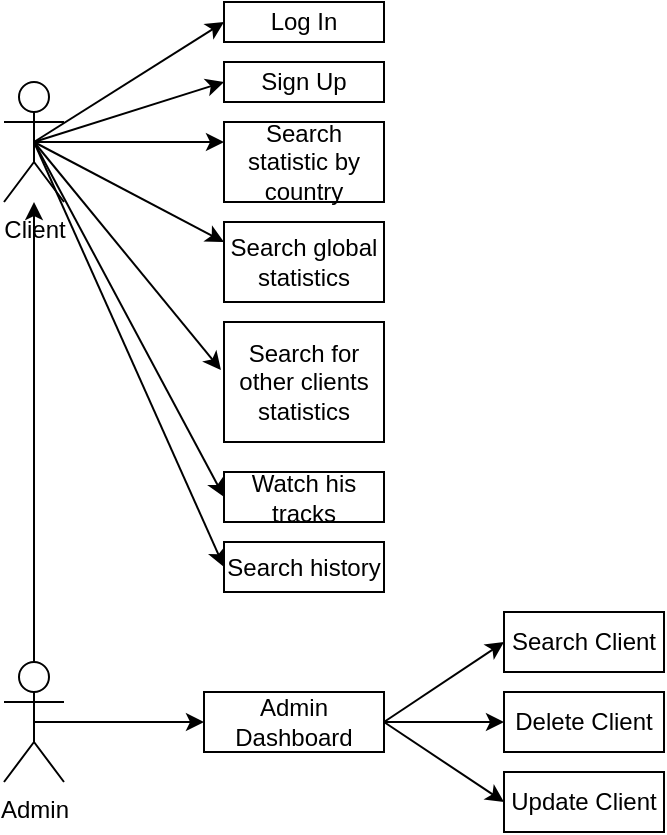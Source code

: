 <mxfile version="21.3.6" type="device">
  <diagram name="Pagina-1" id="YQIdLokviOuDQs6jbkDS">
    <mxGraphModel dx="955" dy="506" grid="1" gridSize="10" guides="1" tooltips="1" connect="1" arrows="1" fold="1" page="1" pageScale="1" pageWidth="827" pageHeight="1169" math="0" shadow="0">
      <root>
        <mxCell id="0" />
        <mxCell id="1" parent="0" />
        <mxCell id="Yv18B6Nu52sHHc9PZLmP-22" style="edgeStyle=none;rounded=0;orthogonalLoop=1;jettySize=auto;html=1;exitX=0.5;exitY=0.5;exitDx=0;exitDy=0;exitPerimeter=0;entryX=0;entryY=0.5;entryDx=0;entryDy=0;" edge="1" parent="1" source="Yv18B6Nu52sHHc9PZLmP-1" target="Yv18B6Nu52sHHc9PZLmP-12">
          <mxGeometry relative="1" as="geometry" />
        </mxCell>
        <mxCell id="Yv18B6Nu52sHHc9PZLmP-23" style="edgeStyle=none;rounded=0;orthogonalLoop=1;jettySize=auto;html=1;exitX=0.5;exitY=0.5;exitDx=0;exitDy=0;exitPerimeter=0;entryX=0;entryY=0.5;entryDx=0;entryDy=0;" edge="1" parent="1" source="Yv18B6Nu52sHHc9PZLmP-1" target="Yv18B6Nu52sHHc9PZLmP-14">
          <mxGeometry relative="1" as="geometry" />
        </mxCell>
        <mxCell id="Yv18B6Nu52sHHc9PZLmP-25" style="edgeStyle=none;rounded=0;orthogonalLoop=1;jettySize=auto;html=1;exitX=0.5;exitY=0.5;exitDx=0;exitDy=0;exitPerimeter=0;entryX=0;entryY=0.25;entryDx=0;entryDy=0;" edge="1" parent="1" source="Yv18B6Nu52sHHc9PZLmP-1" target="Yv18B6Nu52sHHc9PZLmP-15">
          <mxGeometry relative="1" as="geometry" />
        </mxCell>
        <mxCell id="Yv18B6Nu52sHHc9PZLmP-27" style="edgeStyle=none;rounded=0;orthogonalLoop=1;jettySize=auto;html=1;exitX=0.5;exitY=0.5;exitDx=0;exitDy=0;exitPerimeter=0;entryX=0;entryY=0.25;entryDx=0;entryDy=0;" edge="1" parent="1" source="Yv18B6Nu52sHHc9PZLmP-1" target="Yv18B6Nu52sHHc9PZLmP-16">
          <mxGeometry relative="1" as="geometry" />
        </mxCell>
        <mxCell id="Yv18B6Nu52sHHc9PZLmP-28" style="edgeStyle=none;rounded=0;orthogonalLoop=1;jettySize=auto;html=1;exitX=0.5;exitY=0.5;exitDx=0;exitDy=0;exitPerimeter=0;entryX=-0.019;entryY=0.4;entryDx=0;entryDy=0;entryPerimeter=0;" edge="1" parent="1" source="Yv18B6Nu52sHHc9PZLmP-1" target="Yv18B6Nu52sHHc9PZLmP-17">
          <mxGeometry relative="1" as="geometry" />
        </mxCell>
        <mxCell id="Yv18B6Nu52sHHc9PZLmP-29" style="edgeStyle=none;rounded=0;orthogonalLoop=1;jettySize=auto;html=1;exitX=0.5;exitY=0.5;exitDx=0;exitDy=0;exitPerimeter=0;entryX=0;entryY=0.5;entryDx=0;entryDy=0;" edge="1" parent="1" source="Yv18B6Nu52sHHc9PZLmP-1" target="Yv18B6Nu52sHHc9PZLmP-19">
          <mxGeometry relative="1" as="geometry" />
        </mxCell>
        <mxCell id="Yv18B6Nu52sHHc9PZLmP-30" style="edgeStyle=none;rounded=0;orthogonalLoop=1;jettySize=auto;html=1;exitX=0.5;exitY=0.5;exitDx=0;exitDy=0;exitPerimeter=0;entryX=0;entryY=0.5;entryDx=0;entryDy=0;" edge="1" parent="1" source="Yv18B6Nu52sHHc9PZLmP-1" target="Yv18B6Nu52sHHc9PZLmP-20">
          <mxGeometry relative="1" as="geometry" />
        </mxCell>
        <mxCell id="Yv18B6Nu52sHHc9PZLmP-1" value="Client&lt;br&gt;" style="shape=umlActor;verticalLabelPosition=bottom;verticalAlign=top;html=1;outlineConnect=0;" vertex="1" parent="1">
          <mxGeometry x="290" y="330" width="30" height="60" as="geometry" />
        </mxCell>
        <mxCell id="Yv18B6Nu52sHHc9PZLmP-8" value="" style="edgeStyle=orthogonalEdgeStyle;rounded=0;orthogonalLoop=1;jettySize=auto;html=1;" edge="1" parent="1" source="Yv18B6Nu52sHHc9PZLmP-2" target="Yv18B6Nu52sHHc9PZLmP-1">
          <mxGeometry relative="1" as="geometry" />
        </mxCell>
        <mxCell id="Yv18B6Nu52sHHc9PZLmP-36" style="edgeStyle=none;rounded=0;orthogonalLoop=1;jettySize=auto;html=1;exitX=0.5;exitY=0.5;exitDx=0;exitDy=0;exitPerimeter=0;" edge="1" parent="1" source="Yv18B6Nu52sHHc9PZLmP-2" target="Yv18B6Nu52sHHc9PZLmP-34">
          <mxGeometry relative="1" as="geometry" />
        </mxCell>
        <mxCell id="Yv18B6Nu52sHHc9PZLmP-2" value="Admin&lt;br&gt;" style="shape=umlActor;verticalLabelPosition=bottom;verticalAlign=top;html=1;outlineConnect=0;" vertex="1" parent="1">
          <mxGeometry x="290" y="620" width="30" height="60" as="geometry" />
        </mxCell>
        <mxCell id="Yv18B6Nu52sHHc9PZLmP-12" value="Log In" style="rounded=0;whiteSpace=wrap;html=1;" vertex="1" parent="1">
          <mxGeometry x="400" y="290" width="80" height="20" as="geometry" />
        </mxCell>
        <mxCell id="Yv18B6Nu52sHHc9PZLmP-14" value="Sign Up" style="rounded=0;whiteSpace=wrap;html=1;" vertex="1" parent="1">
          <mxGeometry x="400" y="320" width="80" height="20" as="geometry" />
        </mxCell>
        <mxCell id="Yv18B6Nu52sHHc9PZLmP-15" value="Search statistic by country" style="rounded=0;whiteSpace=wrap;html=1;" vertex="1" parent="1">
          <mxGeometry x="400" y="350" width="80" height="40" as="geometry" />
        </mxCell>
        <mxCell id="Yv18B6Nu52sHHc9PZLmP-16" value="Search global statistics" style="rounded=0;whiteSpace=wrap;html=1;" vertex="1" parent="1">
          <mxGeometry x="400" y="400" width="80" height="40" as="geometry" />
        </mxCell>
        <mxCell id="Yv18B6Nu52sHHc9PZLmP-17" value="Search for other clients statistics" style="rounded=0;whiteSpace=wrap;html=1;" vertex="1" parent="1">
          <mxGeometry x="400" y="450" width="80" height="60" as="geometry" />
        </mxCell>
        <mxCell id="Yv18B6Nu52sHHc9PZLmP-19" value="Watch his tracks" style="rounded=0;whiteSpace=wrap;html=1;" vertex="1" parent="1">
          <mxGeometry x="400" y="525" width="80" height="25" as="geometry" />
        </mxCell>
        <mxCell id="Yv18B6Nu52sHHc9PZLmP-20" value="Search history" style="rounded=0;whiteSpace=wrap;html=1;" vertex="1" parent="1">
          <mxGeometry x="400" y="560" width="80" height="25" as="geometry" />
        </mxCell>
        <mxCell id="Yv18B6Nu52sHHc9PZLmP-31" value="Search Client" style="rounded=0;whiteSpace=wrap;html=1;" vertex="1" parent="1">
          <mxGeometry x="540" y="595" width="80" height="30" as="geometry" />
        </mxCell>
        <mxCell id="Yv18B6Nu52sHHc9PZLmP-32" value="Delete Client" style="rounded=0;whiteSpace=wrap;html=1;" vertex="1" parent="1">
          <mxGeometry x="540" y="635" width="80" height="30" as="geometry" />
        </mxCell>
        <mxCell id="Yv18B6Nu52sHHc9PZLmP-33" value="Update Client" style="rounded=0;whiteSpace=wrap;html=1;" vertex="1" parent="1">
          <mxGeometry x="540" y="675" width="80" height="30" as="geometry" />
        </mxCell>
        <mxCell id="Yv18B6Nu52sHHc9PZLmP-37" style="edgeStyle=none;rounded=0;orthogonalLoop=1;jettySize=auto;html=1;exitX=1;exitY=0.5;exitDx=0;exitDy=0;entryX=0;entryY=0.5;entryDx=0;entryDy=0;" edge="1" parent="1" source="Yv18B6Nu52sHHc9PZLmP-34" target="Yv18B6Nu52sHHc9PZLmP-32">
          <mxGeometry relative="1" as="geometry">
            <Array as="points" />
          </mxGeometry>
        </mxCell>
        <mxCell id="Yv18B6Nu52sHHc9PZLmP-40" style="edgeStyle=none;rounded=0;orthogonalLoop=1;jettySize=auto;html=1;exitX=1;exitY=0.5;exitDx=0;exitDy=0;entryX=0;entryY=0.5;entryDx=0;entryDy=0;" edge="1" parent="1" source="Yv18B6Nu52sHHc9PZLmP-34" target="Yv18B6Nu52sHHc9PZLmP-33">
          <mxGeometry relative="1" as="geometry" />
        </mxCell>
        <mxCell id="Yv18B6Nu52sHHc9PZLmP-41" style="edgeStyle=none;rounded=0;orthogonalLoop=1;jettySize=auto;html=1;exitX=1;exitY=0.5;exitDx=0;exitDy=0;entryX=0;entryY=0.5;entryDx=0;entryDy=0;" edge="1" parent="1" source="Yv18B6Nu52sHHc9PZLmP-34" target="Yv18B6Nu52sHHc9PZLmP-31">
          <mxGeometry relative="1" as="geometry" />
        </mxCell>
        <mxCell id="Yv18B6Nu52sHHc9PZLmP-34" value="Admin Dashboard" style="rounded=0;whiteSpace=wrap;html=1;" vertex="1" parent="1">
          <mxGeometry x="390" y="635" width="90" height="30" as="geometry" />
        </mxCell>
      </root>
    </mxGraphModel>
  </diagram>
</mxfile>
